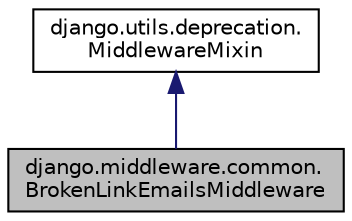 digraph "django.middleware.common.BrokenLinkEmailsMiddleware"
{
 // LATEX_PDF_SIZE
  edge [fontname="Helvetica",fontsize="10",labelfontname="Helvetica",labelfontsize="10"];
  node [fontname="Helvetica",fontsize="10",shape=record];
  Node1 [label="django.middleware.common.\lBrokenLinkEmailsMiddleware",height=0.2,width=0.4,color="black", fillcolor="grey75", style="filled", fontcolor="black",tooltip=" "];
  Node2 -> Node1 [dir="back",color="midnightblue",fontsize="10",style="solid",fontname="Helvetica"];
  Node2 [label="django.utils.deprecation.\lMiddlewareMixin",height=0.2,width=0.4,color="black", fillcolor="white", style="filled",URL="$classdjango_1_1utils_1_1deprecation_1_1_middleware_mixin.html",tooltip=" "];
}
